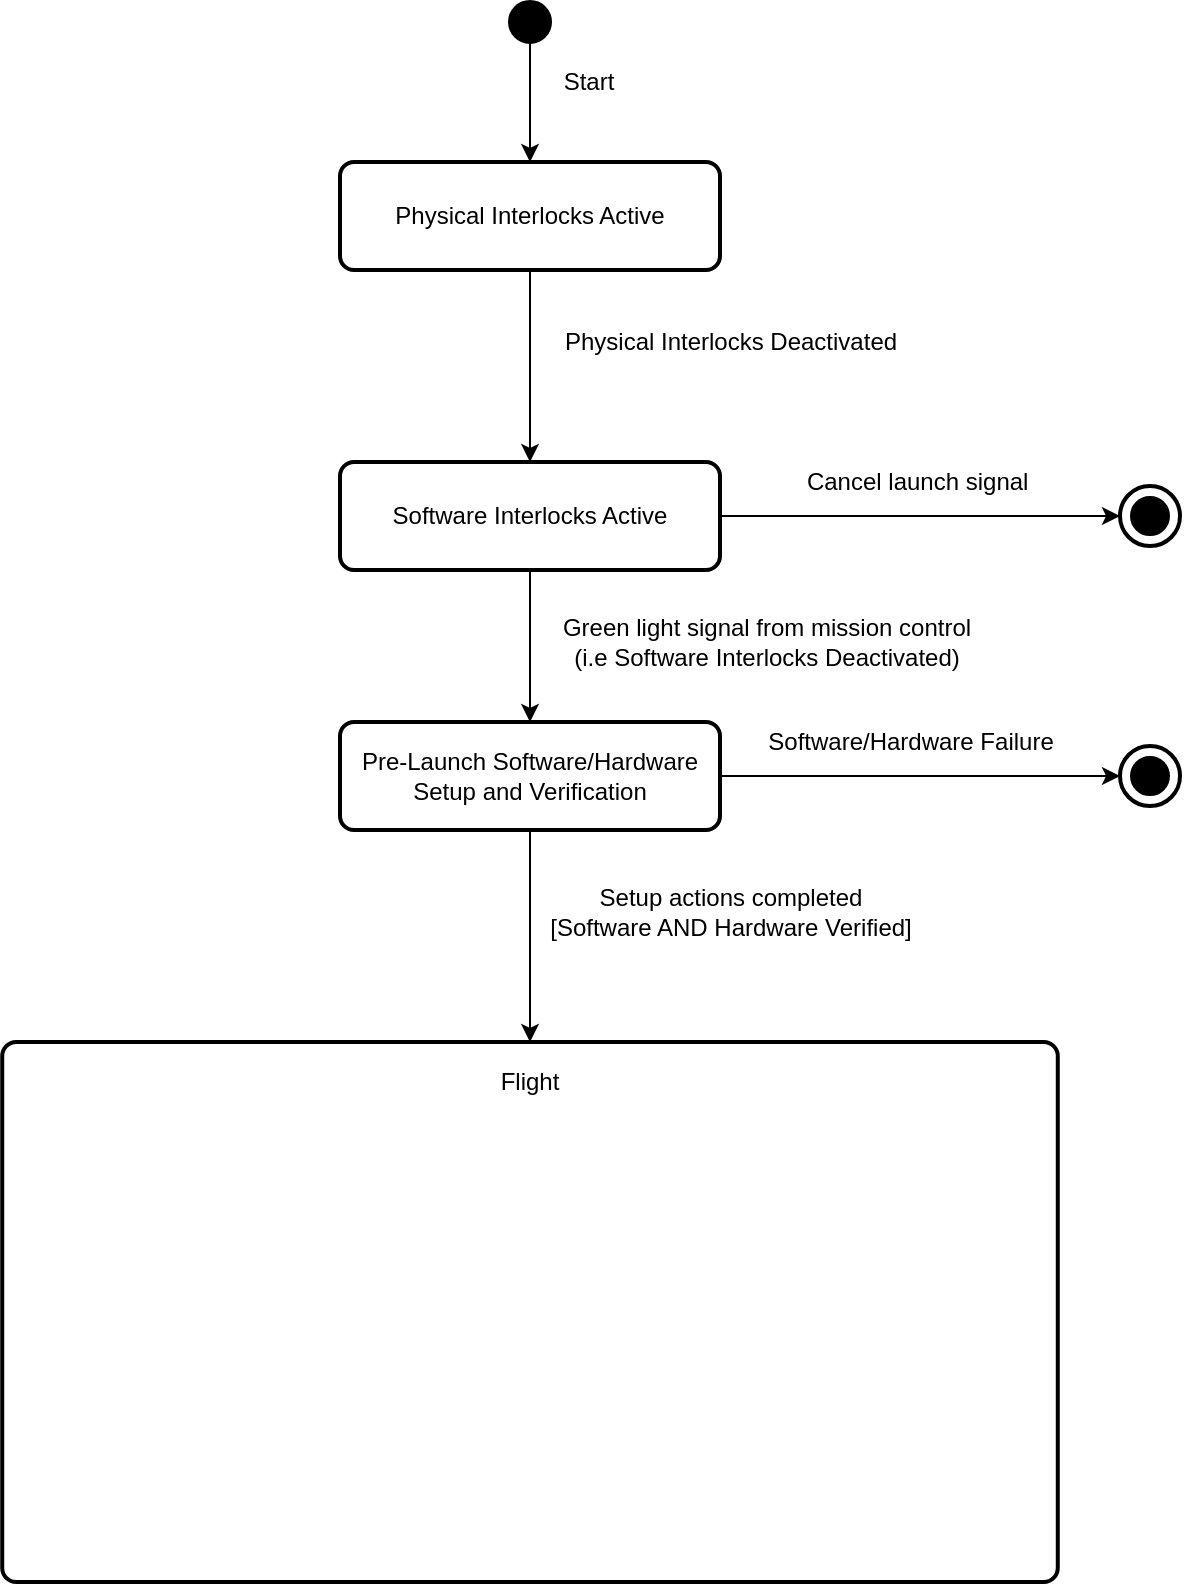 <mxfile version="13.0.3" type="device"><diagram id="8BdyH13KIcAJGDILw_gK" name="Page-1"><mxGraphModel dx="1106" dy="776" grid="1" gridSize="10" guides="1" tooltips="1" connect="1" arrows="1" fold="1" page="1" pageScale="1" pageWidth="827" pageHeight="1169" math="0" shadow="0"><root><mxCell id="0"/><mxCell id="1" parent="0"/><mxCell id="Z6TOg8LCHNkiojOVFZrW-7" value="" style="group" vertex="1" connectable="0" parent="1"><mxGeometry x="700" y="262" width="30" height="30" as="geometry"/></mxCell><mxCell id="Z6TOg8LCHNkiojOVFZrW-2" value="" style="strokeWidth=2;html=1;shape=mxgraph.flowchart.start_2;whiteSpace=wrap;" vertex="1" parent="Z6TOg8LCHNkiojOVFZrW-7"><mxGeometry width="30" height="30" as="geometry"/></mxCell><mxCell id="Z6TOg8LCHNkiojOVFZrW-3" value="" style="strokeWidth=2;html=1;shape=mxgraph.flowchart.start_2;whiteSpace=wrap;fillColor=#000000;" vertex="1" parent="Z6TOg8LCHNkiojOVFZrW-7"><mxGeometry x="6" y="6" width="18" height="18" as="geometry"/></mxCell><mxCell id="Z6TOg8LCHNkiojOVFZrW-10" style="edgeStyle=orthogonalEdgeStyle;rounded=0;orthogonalLoop=1;jettySize=auto;html=1;exitX=0.5;exitY=1;exitDx=0;exitDy=0;exitPerimeter=0;entryX=0.5;entryY=0;entryDx=0;entryDy=0;" edge="1" parent="1" source="Z6TOg8LCHNkiojOVFZrW-8" target="Z6TOg8LCHNkiojOVFZrW-9"><mxGeometry relative="1" as="geometry"/></mxCell><mxCell id="Z6TOg8LCHNkiojOVFZrW-8" value="" style="strokeWidth=2;html=1;shape=mxgraph.flowchart.start_2;whiteSpace=wrap;fillColor=#000000;" vertex="1" parent="1"><mxGeometry x="395" y="20" width="20" height="20" as="geometry"/></mxCell><mxCell id="Z6TOg8LCHNkiojOVFZrW-14" style="edgeStyle=orthogonalEdgeStyle;rounded=0;orthogonalLoop=1;jettySize=auto;html=1;exitX=0.5;exitY=1;exitDx=0;exitDy=0;entryX=0.5;entryY=0;entryDx=0;entryDy=0;" edge="1" parent="1" source="Z6TOg8LCHNkiojOVFZrW-9" target="Z6TOg8LCHNkiojOVFZrW-12"><mxGeometry relative="1" as="geometry"/></mxCell><mxCell id="Z6TOg8LCHNkiojOVFZrW-9" value="Physical Interlocks Active" style="rounded=1;whiteSpace=wrap;html=1;absoluteArcSize=1;arcSize=14;strokeWidth=2;fillColor=#FFFFFF;" vertex="1" parent="1"><mxGeometry x="310" y="100" width="190" height="54" as="geometry"/></mxCell><mxCell id="Z6TOg8LCHNkiojOVFZrW-11" value="Start" style="text;html=1;align=center;verticalAlign=middle;resizable=0;points=[];autosize=1;" vertex="1" parent="1"><mxGeometry x="414" y="50" width="40" height="20" as="geometry"/></mxCell><mxCell id="Z6TOg8LCHNkiojOVFZrW-25" style="edgeStyle=orthogonalEdgeStyle;rounded=0;orthogonalLoop=1;jettySize=auto;html=1;exitX=1;exitY=0.5;exitDx=0;exitDy=0;entryX=0;entryY=0.5;entryDx=0;entryDy=0;entryPerimeter=0;" edge="1" parent="1" source="Z6TOg8LCHNkiojOVFZrW-12" target="Z6TOg8LCHNkiojOVFZrW-2"><mxGeometry relative="1" as="geometry"/></mxCell><mxCell id="Z6TOg8LCHNkiojOVFZrW-27" style="edgeStyle=orthogonalEdgeStyle;rounded=0;orthogonalLoop=1;jettySize=auto;html=1;exitX=0.5;exitY=1;exitDx=0;exitDy=0;entryX=0.5;entryY=0;entryDx=0;entryDy=0;" edge="1" parent="1" source="Z6TOg8LCHNkiojOVFZrW-12" target="Z6TOg8LCHNkiojOVFZrW-13"><mxGeometry relative="1" as="geometry"/></mxCell><mxCell id="Z6TOg8LCHNkiojOVFZrW-12" value="Software Interlocks Active" style="rounded=1;whiteSpace=wrap;html=1;absoluteArcSize=1;arcSize=14;strokeWidth=2;fillColor=#FFFFFF;" vertex="1" parent="1"><mxGeometry x="310" y="250" width="190" height="54" as="geometry"/></mxCell><mxCell id="Z6TOg8LCHNkiojOVFZrW-32" style="edgeStyle=orthogonalEdgeStyle;rounded=0;orthogonalLoop=1;jettySize=auto;html=1;exitX=1;exitY=0.5;exitDx=0;exitDy=0;entryX=0;entryY=0.5;entryDx=0;entryDy=0;entryPerimeter=0;" edge="1" parent="1" source="Z6TOg8LCHNkiojOVFZrW-13" target="Z6TOg8LCHNkiojOVFZrW-30"><mxGeometry relative="1" as="geometry"/></mxCell><mxCell id="Z6TOg8LCHNkiojOVFZrW-35" style="edgeStyle=orthogonalEdgeStyle;rounded=0;orthogonalLoop=1;jettySize=auto;html=1;exitX=0.5;exitY=1;exitDx=0;exitDy=0;entryX=0.5;entryY=0;entryDx=0;entryDy=0;" edge="1" parent="1" source="Z6TOg8LCHNkiojOVFZrW-13" target="Z6TOg8LCHNkiojOVFZrW-34"><mxGeometry relative="1" as="geometry"/></mxCell><mxCell id="Z6TOg8LCHNkiojOVFZrW-13" value="Pre-Launch Software/Hardware Setup and Verification" style="rounded=1;whiteSpace=wrap;html=1;absoluteArcSize=1;arcSize=14;strokeWidth=2;fillColor=#FFFFFF;" vertex="1" parent="1"><mxGeometry x="310" y="380" width="190" height="54" as="geometry"/></mxCell><mxCell id="Z6TOg8LCHNkiojOVFZrW-15" value="Physical Interlocks Deactivated" style="text;html=1;align=center;verticalAlign=middle;resizable=0;points=[];autosize=1;" vertex="1" parent="1"><mxGeometry x="415" y="180" width="180" height="20" as="geometry"/></mxCell><mxCell id="Z6TOg8LCHNkiojOVFZrW-22" value="Cancel launch signal&amp;nbsp;" style="text;html=1;align=center;verticalAlign=middle;resizable=0;points=[];autosize=1;" vertex="1" parent="1"><mxGeometry x="535" y="250" width="130" height="20" as="geometry"/></mxCell><mxCell id="Z6TOg8LCHNkiojOVFZrW-28" value="Green light signal from mission control&lt;br&gt;(i.e Software Interlocks Deactivated)" style="text;html=1;align=center;verticalAlign=middle;resizable=0;points=[];autosize=1;" vertex="1" parent="1"><mxGeometry x="413" y="325" width="220" height="30" as="geometry"/></mxCell><mxCell id="Z6TOg8LCHNkiojOVFZrW-29" value="" style="group" vertex="1" connectable="0" parent="1"><mxGeometry x="700" y="392" width="30" height="30" as="geometry"/></mxCell><mxCell id="Z6TOg8LCHNkiojOVFZrW-30" value="" style="strokeWidth=2;html=1;shape=mxgraph.flowchart.start_2;whiteSpace=wrap;" vertex="1" parent="Z6TOg8LCHNkiojOVFZrW-29"><mxGeometry width="30" height="30" as="geometry"/></mxCell><mxCell id="Z6TOg8LCHNkiojOVFZrW-31" value="" style="strokeWidth=2;html=1;shape=mxgraph.flowchart.start_2;whiteSpace=wrap;fillColor=#000000;" vertex="1" parent="Z6TOg8LCHNkiojOVFZrW-29"><mxGeometry x="6" y="6" width="18" height="18" as="geometry"/></mxCell><mxCell id="Z6TOg8LCHNkiojOVFZrW-33" value="Software/Hardware Failure" style="text;html=1;align=center;verticalAlign=middle;resizable=0;points=[];autosize=1;" vertex="1" parent="1"><mxGeometry x="515" y="380" width="160" height="20" as="geometry"/></mxCell><mxCell id="Z6TOg8LCHNkiojOVFZrW-34" value="Flight&lt;br&gt;&lt;br&gt;&lt;br&gt;&lt;br&gt;&lt;br&gt;&lt;br&gt;&lt;br&gt;&lt;br&gt;&lt;br&gt;&lt;br&gt;&lt;br&gt;&lt;br&gt;&lt;br&gt;&lt;br&gt;&lt;br&gt;&lt;br&gt;&lt;br&gt;" style="rounded=1;whiteSpace=wrap;html=1;absoluteArcSize=1;arcSize=14;strokeWidth=2;fillColor=#FFFFFF;" vertex="1" parent="1"><mxGeometry x="141.11" y="540" width="527.78" height="270" as="geometry"/></mxCell><mxCell id="Z6TOg8LCHNkiojOVFZrW-36" value="Setup actions completed &lt;br&gt;[Software AND Hardware Verified]" style="text;html=1;align=center;verticalAlign=middle;resizable=0;points=[];autosize=1;" vertex="1" parent="1"><mxGeometry x="405" y="460" width="200" height="30" as="geometry"/></mxCell></root></mxGraphModel></diagram></mxfile>